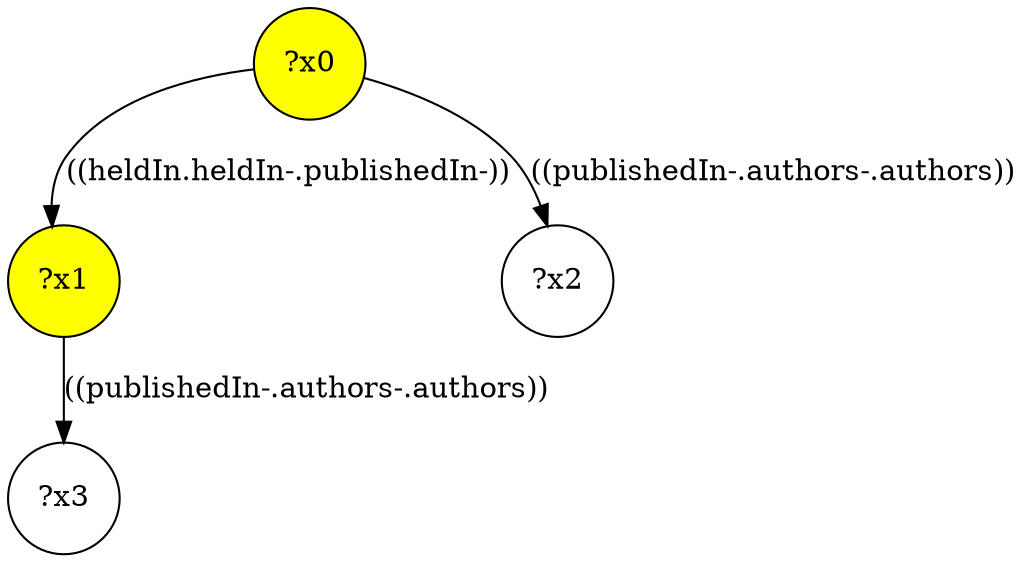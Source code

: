 digraph g {
	x0 [fillcolor="yellow", style="filled," shape=circle, label="?x0"];
	x1 [fillcolor="yellow", style="filled," shape=circle, label="?x1"];
	x0 -> x1 [label="((heldIn.heldIn-.publishedIn-))"];
	x2 [shape=circle, label="?x2"];
	x0 -> x2 [label="((publishedIn-.authors-.authors))"];
	x3 [shape=circle, label="?x3"];
	x1 -> x3 [label="((publishedIn-.authors-.authors))"];
}
